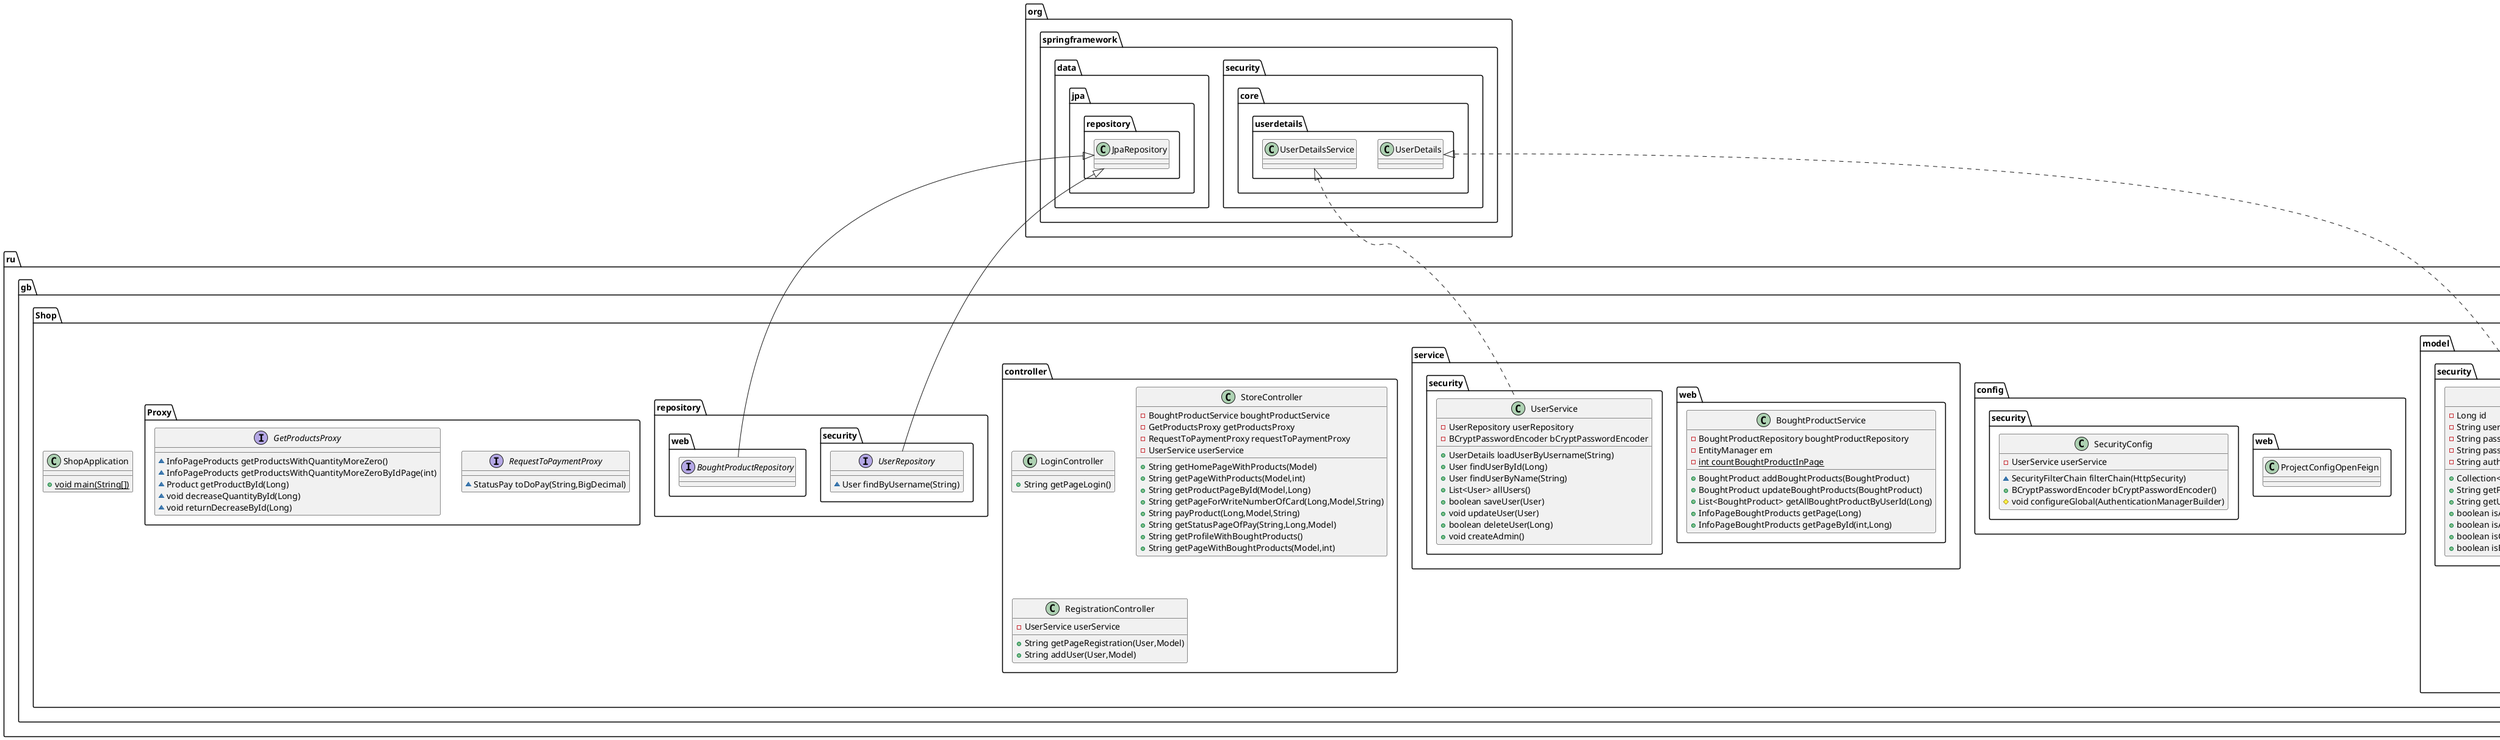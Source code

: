 @startuml
class ru.gb.Shop.model.web.InfoPageBoughtProducts {
- int countPage
- Integer prevPage
- Integer nextPage
- List<Long> idBoughtProductsInPage
}

class ru.gb.Shop.config.web.ProjectConfigOpenFeign {
}
class ru.gb.Shop.service.web.BoughtProductService {
- BoughtProductRepository boughtProductRepository
- EntityManager em
- {static} int countBoughtProductInPage
+ BoughtProduct addBoughtProducts(BoughtProduct)
+ BoughtProduct updateBoughtProducts(BoughtProduct)
+ List<BoughtProduct> getAllBoughtProductByUserId(Long)
+ InfoPageBoughtProducts getPage(Long)
+ InfoPageBoughtProducts getPageById(int,Long)
}


class ru.gb.Shop.controller.LoginController {
+ String getPageLogin()
}

class ru.gb.Shop.ShopApplication {
+ {static} void main(String[])
}

class ru.gb.Shop.config.security.SecurityConfig {
- UserService userService
~ SecurityFilterChain filterChain(HttpSecurity)
+ BCryptPasswordEncoder bCryptPasswordEncoder()
# void configureGlobal(AuthenticationManagerBuilder)
}


interface ru.gb.Shop.repository.security.UserRepository {
~ User findByUsername(String)
}

enum ru.gb.Shop.model.web.enums.StatusPay {
+  OK
+  NOT_ENOUGH_MONEY
+  USER_NOT_FOUND
+  NO_QUANTITY
+  ERROR_PAYMENT
}

class ru.gb.Shop.model.web.Product {
- Long id
- String name
- String description
- String urlPhoto
- int price
- int quantity
}

class ru.gb.Shop.model.web.InfoPageProducts {
- int countPage
- Integer prevPage
- Integer nextPage
- List<Product> productsInPage
}

interface ru.gb.Shop.repository.web.BoughtProductRepository {
}
class ru.gb.Shop.service.security.UserService {
- UserRepository userRepository
- BCryptPasswordEncoder bCryptPasswordEncoder
+ UserDetails loadUserByUsername(String)
+ User findUserById(Long)
+ User findUserByName(String)
+ List<User> allUsers()
+ boolean saveUser(User)
+ void updateUser(User)
+ boolean deleteUser(Long)
+ void createAdmin()
}


interface ru.gb.Shop.Proxy.RequestToPaymentProxy {
~ StatusPay toDoPay(String,BigDecimal)
}

class ru.gb.Shop.model.web.BoughtProduct {
- Long id
- Long idUser
- Long idProduct
}

class ru.gb.Shop.controller.StoreController {
- BoughtProductService boughtProductService
- GetProductsProxy getProductsProxy
- RequestToPaymentProxy requestToPaymentProxy
- UserService userService
+ String getHomePageWithProducts(Model)
+ String getPageWithProducts(Model,int)
+ String getProductPageById(Model,Long)
+ String getPageForWriteNumberOfCard(Long,Model,String)
+ String payProduct(Long,Model,String)
+ String getStatusPageOfPay(String,Long,Model)
+ String getProfileWithBoughtProducts()
+ String getPageWithBoughtProducts(Model,int)
}


class ru.gb.Shop.model.security.User {
- Long id
- String username
- String password
- String passwordConfirm
- String authority
+ Collection<? extends GrantedAuthority> getAuthorities()
+ String getPassword()
+ String getUsername()
+ boolean isAccountNonExpired()
+ boolean isAccountNonLocked()
+ boolean isCredentialsNonExpired()
+ boolean isEnabled()
}


class ru.gb.Shop.controller.RegistrationController {
- UserService userService
+ String getPageRegistration(User,Model)
+ String addUser(User,Model)
}


interface ru.gb.Shop.Proxy.GetProductsProxy {
~ InfoPageProducts getProductsWithQuantityMoreZero()
~ InfoPageProducts getProductsWithQuantityMoreZeroByIdPage(int)
~ Product getProductById(Long)
~ void decreaseQuantityById(Long)
~ void returnDecreaseById(Long)
}



org.springframework.data.jpa.repository.JpaRepository <|-- ru.gb.Shop.repository.security.UserRepository
org.springframework.data.jpa.repository.JpaRepository <|-- ru.gb.Shop.repository.web.BoughtProductRepository
org.springframework.security.core.userdetails.UserDetailsService <|.. ru.gb.Shop.service.security.UserService
org.springframework.security.core.userdetails.UserDetails <|.. ru.gb.Shop.model.security.User
@enduml